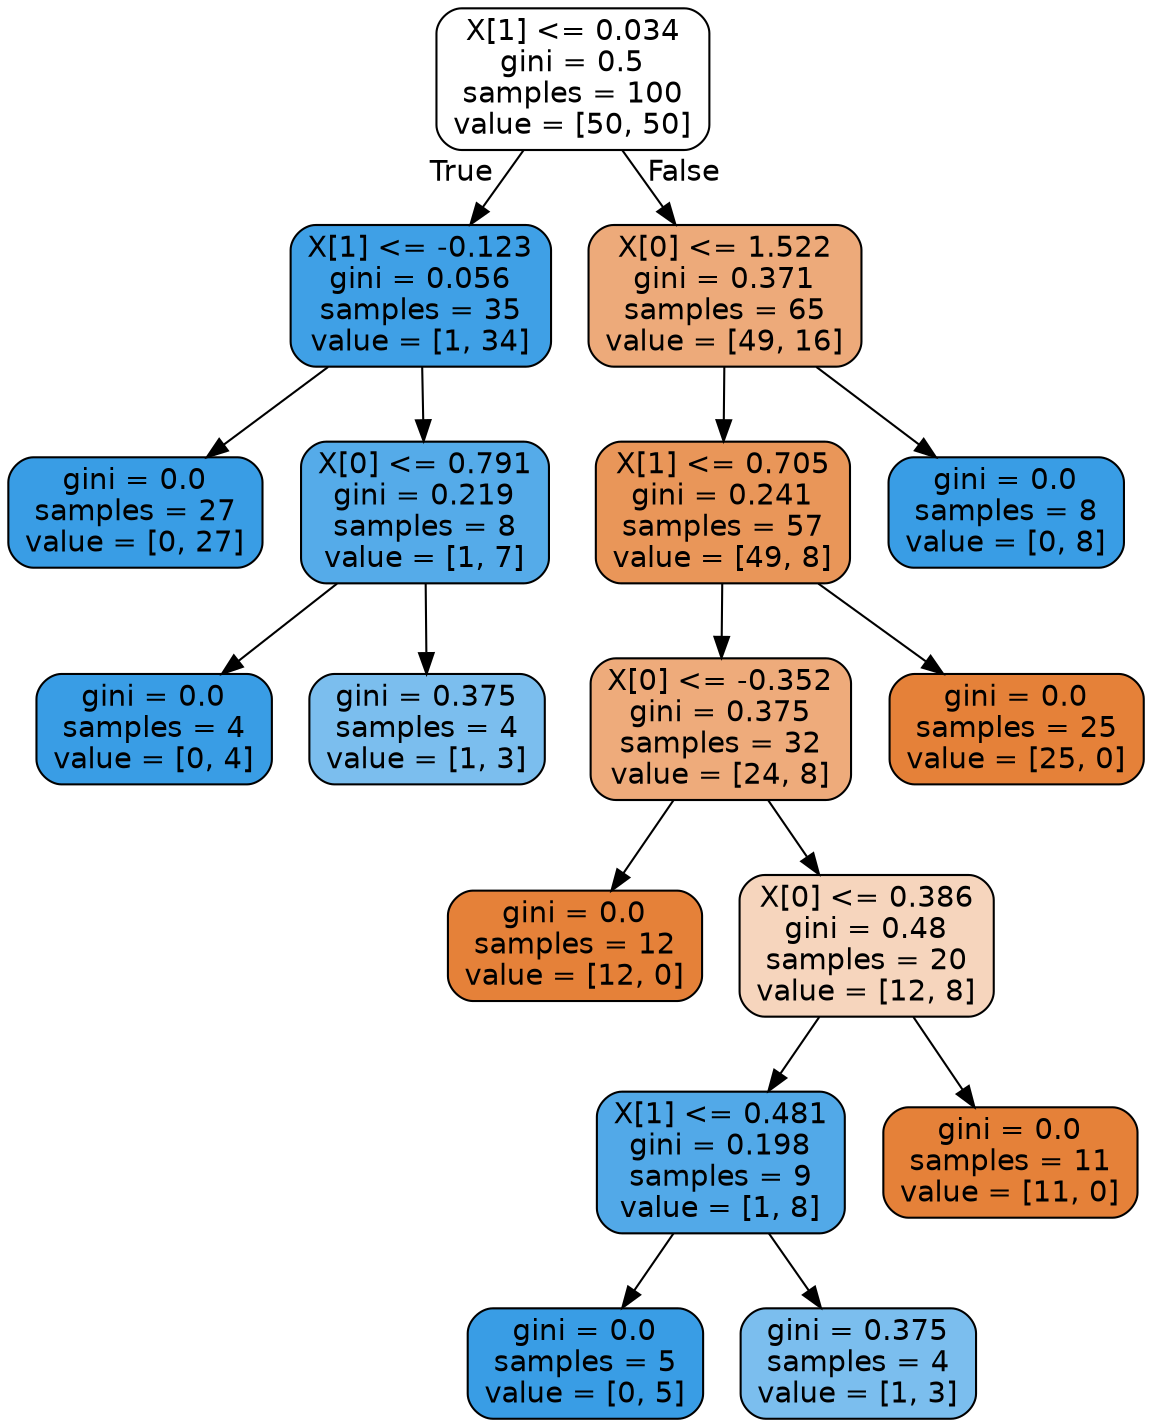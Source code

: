 digraph Tree {
node [shape=box, style="filled, rounded", color="black", fontname="helvetica"] ;
edge [fontname="helvetica"] ;
0 [label="X[1] <= 0.034\ngini = 0.5\nsamples = 100\nvalue = [50, 50]", fillcolor="#ffffff"] ;
1 [label="X[1] <= -0.123\ngini = 0.056\nsamples = 35\nvalue = [1, 34]", fillcolor="#3fa0e6"] ;
0 -> 1 [labeldistance=2.5, labelangle=45, headlabel="True"] ;
2 [label="gini = 0.0\nsamples = 27\nvalue = [0, 27]", fillcolor="#399de5"] ;
1 -> 2 ;
3 [label="X[0] <= 0.791\ngini = 0.219\nsamples = 8\nvalue = [1, 7]", fillcolor="#55abe9"] ;
1 -> 3 ;
4 [label="gini = 0.0\nsamples = 4\nvalue = [0, 4]", fillcolor="#399de5"] ;
3 -> 4 ;
5 [label="gini = 0.375\nsamples = 4\nvalue = [1, 3]", fillcolor="#7bbeee"] ;
3 -> 5 ;
6 [label="X[0] <= 1.522\ngini = 0.371\nsamples = 65\nvalue = [49, 16]", fillcolor="#edaa7a"] ;
0 -> 6 [labeldistance=2.5, labelangle=-45, headlabel="False"] ;
7 [label="X[1] <= 0.705\ngini = 0.241\nsamples = 57\nvalue = [49, 8]", fillcolor="#e99659"] ;
6 -> 7 ;
8 [label="X[0] <= -0.352\ngini = 0.375\nsamples = 32\nvalue = [24, 8]", fillcolor="#eeab7b"] ;
7 -> 8 ;
9 [label="gini = 0.0\nsamples = 12\nvalue = [12, 0]", fillcolor="#e58139"] ;
8 -> 9 ;
10 [label="X[0] <= 0.386\ngini = 0.48\nsamples = 20\nvalue = [12, 8]", fillcolor="#f6d5bd"] ;
8 -> 10 ;
11 [label="X[1] <= 0.481\ngini = 0.198\nsamples = 9\nvalue = [1, 8]", fillcolor="#52a9e8"] ;
10 -> 11 ;
12 [label="gini = 0.0\nsamples = 5\nvalue = [0, 5]", fillcolor="#399de5"] ;
11 -> 12 ;
13 [label="gini = 0.375\nsamples = 4\nvalue = [1, 3]", fillcolor="#7bbeee"] ;
11 -> 13 ;
14 [label="gini = 0.0\nsamples = 11\nvalue = [11, 0]", fillcolor="#e58139"] ;
10 -> 14 ;
15 [label="gini = 0.0\nsamples = 25\nvalue = [25, 0]", fillcolor="#e58139"] ;
7 -> 15 ;
16 [label="gini = 0.0\nsamples = 8\nvalue = [0, 8]", fillcolor="#399de5"] ;
6 -> 16 ;
}